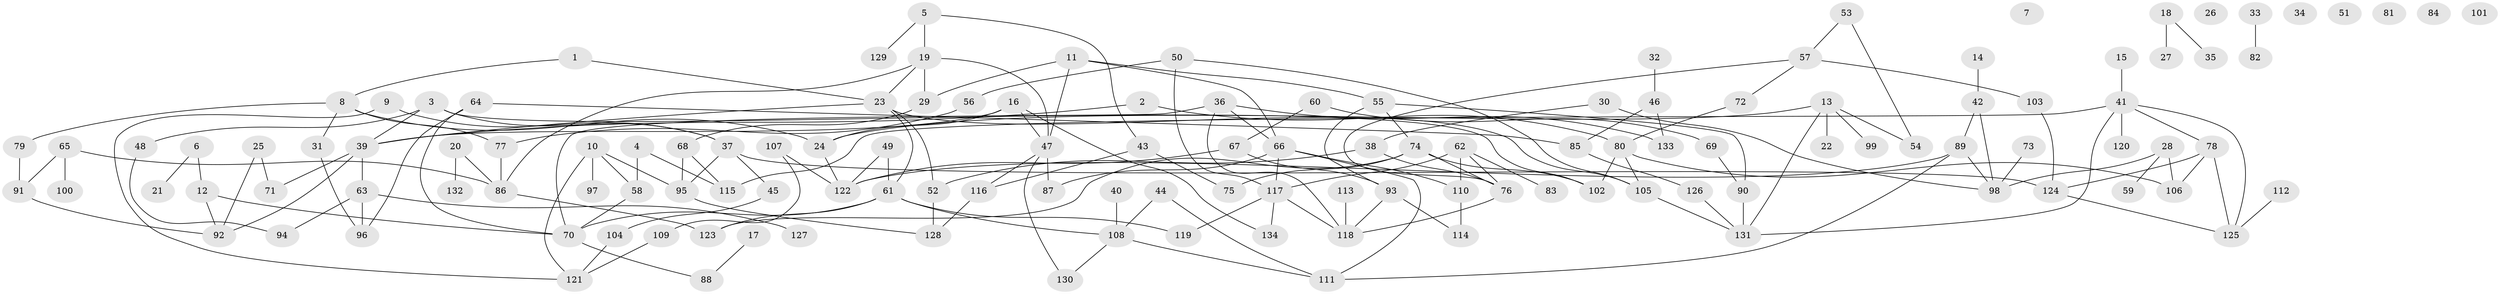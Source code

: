 // Generated by graph-tools (version 1.1) at 2025/25/03/09/25 03:25:23]
// undirected, 134 vertices, 185 edges
graph export_dot {
graph [start="1"]
  node [color=gray90,style=filled];
  1;
  2;
  3;
  4;
  5;
  6;
  7;
  8;
  9;
  10;
  11;
  12;
  13;
  14;
  15;
  16;
  17;
  18;
  19;
  20;
  21;
  22;
  23;
  24;
  25;
  26;
  27;
  28;
  29;
  30;
  31;
  32;
  33;
  34;
  35;
  36;
  37;
  38;
  39;
  40;
  41;
  42;
  43;
  44;
  45;
  46;
  47;
  48;
  49;
  50;
  51;
  52;
  53;
  54;
  55;
  56;
  57;
  58;
  59;
  60;
  61;
  62;
  63;
  64;
  65;
  66;
  67;
  68;
  69;
  70;
  71;
  72;
  73;
  74;
  75;
  76;
  77;
  78;
  79;
  80;
  81;
  82;
  83;
  84;
  85;
  86;
  87;
  88;
  89;
  90;
  91;
  92;
  93;
  94;
  95;
  96;
  97;
  98;
  99;
  100;
  101;
  102;
  103;
  104;
  105;
  106;
  107;
  108;
  109;
  110;
  111;
  112;
  113;
  114;
  115;
  116;
  117;
  118;
  119;
  120;
  121;
  122;
  123;
  124;
  125;
  126;
  127;
  128;
  129;
  130;
  131;
  132;
  133;
  134;
  1 -- 8;
  1 -- 23;
  2 -- 39;
  2 -- 80;
  3 -- 37;
  3 -- 39;
  3 -- 48;
  3 -- 102;
  4 -- 58;
  4 -- 115;
  5 -- 19;
  5 -- 43;
  5 -- 129;
  6 -- 12;
  6 -- 21;
  8 -- 24;
  8 -- 31;
  8 -- 77;
  8 -- 79;
  9 -- 37;
  9 -- 121;
  10 -- 58;
  10 -- 95;
  10 -- 97;
  10 -- 121;
  11 -- 29;
  11 -- 47;
  11 -- 55;
  11 -- 66;
  12 -- 70;
  12 -- 92;
  13 -- 22;
  13 -- 24;
  13 -- 54;
  13 -- 99;
  13 -- 131;
  14 -- 42;
  15 -- 41;
  16 -- 24;
  16 -- 39;
  16 -- 47;
  16 -- 134;
  17 -- 88;
  18 -- 27;
  18 -- 35;
  19 -- 23;
  19 -- 29;
  19 -- 47;
  19 -- 86;
  20 -- 86;
  20 -- 132;
  23 -- 39;
  23 -- 52;
  23 -- 61;
  23 -- 105;
  24 -- 122;
  25 -- 71;
  25 -- 92;
  28 -- 59;
  28 -- 98;
  28 -- 106;
  29 -- 68;
  30 -- 38;
  30 -- 98;
  31 -- 96;
  32 -- 46;
  33 -- 82;
  36 -- 66;
  36 -- 70;
  36 -- 118;
  36 -- 133;
  37 -- 45;
  37 -- 95;
  37 -- 124;
  38 -- 52;
  38 -- 76;
  39 -- 63;
  39 -- 71;
  39 -- 92;
  40 -- 108;
  41 -- 78;
  41 -- 115;
  41 -- 120;
  41 -- 125;
  41 -- 131;
  42 -- 89;
  42 -- 98;
  43 -- 75;
  43 -- 116;
  44 -- 108;
  44 -- 111;
  45 -- 104;
  46 -- 85;
  46 -- 133;
  47 -- 87;
  47 -- 116;
  47 -- 130;
  48 -- 94;
  49 -- 61;
  49 -- 122;
  50 -- 56;
  50 -- 105;
  50 -- 117;
  52 -- 128;
  53 -- 54;
  53 -- 57;
  55 -- 74;
  55 -- 90;
  55 -- 93;
  56 -- 77;
  57 -- 72;
  57 -- 76;
  57 -- 103;
  58 -- 70;
  60 -- 67;
  60 -- 69;
  61 -- 70;
  61 -- 108;
  61 -- 119;
  61 -- 123;
  62 -- 76;
  62 -- 83;
  62 -- 110;
  62 -- 117;
  63 -- 94;
  63 -- 96;
  63 -- 127;
  64 -- 70;
  64 -- 85;
  64 -- 96;
  65 -- 86;
  65 -- 91;
  65 -- 100;
  66 -- 87;
  66 -- 110;
  66 -- 111;
  66 -- 117;
  67 -- 93;
  67 -- 122;
  68 -- 95;
  68 -- 115;
  69 -- 90;
  70 -- 88;
  72 -- 80;
  73 -- 98;
  74 -- 75;
  74 -- 76;
  74 -- 102;
  74 -- 123;
  76 -- 118;
  77 -- 86;
  78 -- 106;
  78 -- 124;
  78 -- 125;
  79 -- 91;
  80 -- 102;
  80 -- 105;
  80 -- 106;
  85 -- 126;
  86 -- 123;
  89 -- 98;
  89 -- 111;
  89 -- 122;
  90 -- 131;
  91 -- 92;
  93 -- 114;
  93 -- 118;
  95 -- 128;
  103 -- 124;
  104 -- 121;
  105 -- 131;
  107 -- 109;
  107 -- 122;
  108 -- 111;
  108 -- 130;
  109 -- 121;
  110 -- 114;
  112 -- 125;
  113 -- 118;
  116 -- 128;
  117 -- 118;
  117 -- 119;
  117 -- 134;
  124 -- 125;
  126 -- 131;
}
